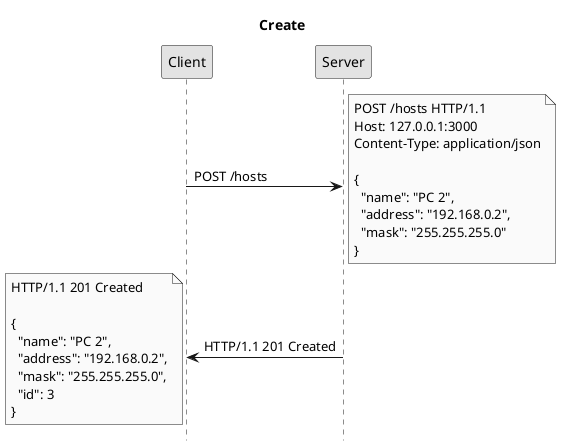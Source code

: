 @startuml
title Create
hide footbox
skinparam monochrome true

Client -> Server: POST /hosts
note right: POST /hosts HTTP/1.1\nHost: 127.0.0.1:3000\nContent-Type: application/json\n\n{\n  "name": "PC 2",\n  "address": "192.168.0.2",\n  "mask": "255.255.255.0"\n}
Server -> Client: HTTP/1.1 201 Created
note left: HTTP/1.1 201 Created\n\n{\n  "name": "PC 2",\n  "address": "192.168.0.2",\n  "mask": "255.255.255.0",\n  "id": 3\n}
@enduml
